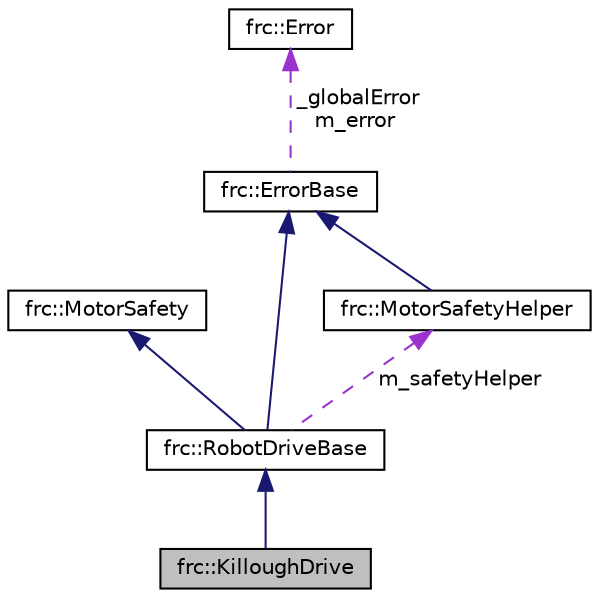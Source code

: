 digraph "frc::KilloughDrive"
{
  edge [fontname="Helvetica",fontsize="10",labelfontname="Helvetica",labelfontsize="10"];
  node [fontname="Helvetica",fontsize="10",shape=record];
  Node1 [label="frc::KilloughDrive",height=0.2,width=0.4,color="black", fillcolor="grey75", style="filled", fontcolor="black"];
  Node2 -> Node1 [dir="back",color="midnightblue",fontsize="10",style="solid",fontname="Helvetica"];
  Node2 [label="frc::RobotDriveBase",height=0.2,width=0.4,color="black", fillcolor="white", style="filled",URL="$classfrc_1_1RobotDriveBase.html",tooltip="Common base class for drive platforms. "];
  Node3 -> Node2 [dir="back",color="midnightblue",fontsize="10",style="solid",fontname="Helvetica"];
  Node3 [label="frc::MotorSafety",height=0.2,width=0.4,color="black", fillcolor="white", style="filled",URL="$classfrc_1_1MotorSafety.html"];
  Node4 -> Node2 [dir="back",color="midnightblue",fontsize="10",style="solid",fontname="Helvetica"];
  Node4 [label="frc::ErrorBase",height=0.2,width=0.4,color="black", fillcolor="white", style="filled",URL="$classfrc_1_1ErrorBase.html",tooltip="Base class for most objects. "];
  Node5 -> Node4 [dir="back",color="darkorchid3",fontsize="10",style="dashed",label=" _globalError\nm_error" ,fontname="Helvetica"];
  Node5 [label="frc::Error",height=0.2,width=0.4,color="black", fillcolor="white", style="filled",URL="$classfrc_1_1Error.html",tooltip="Error object represents a library error. "];
  Node6 -> Node2 [dir="back",color="darkorchid3",fontsize="10",style="dashed",label=" m_safetyHelper" ,fontname="Helvetica"];
  Node6 [label="frc::MotorSafetyHelper",height=0.2,width=0.4,color="black", fillcolor="white", style="filled",URL="$classfrc_1_1MotorSafetyHelper.html"];
  Node4 -> Node6 [dir="back",color="midnightblue",fontsize="10",style="solid",fontname="Helvetica"];
}
